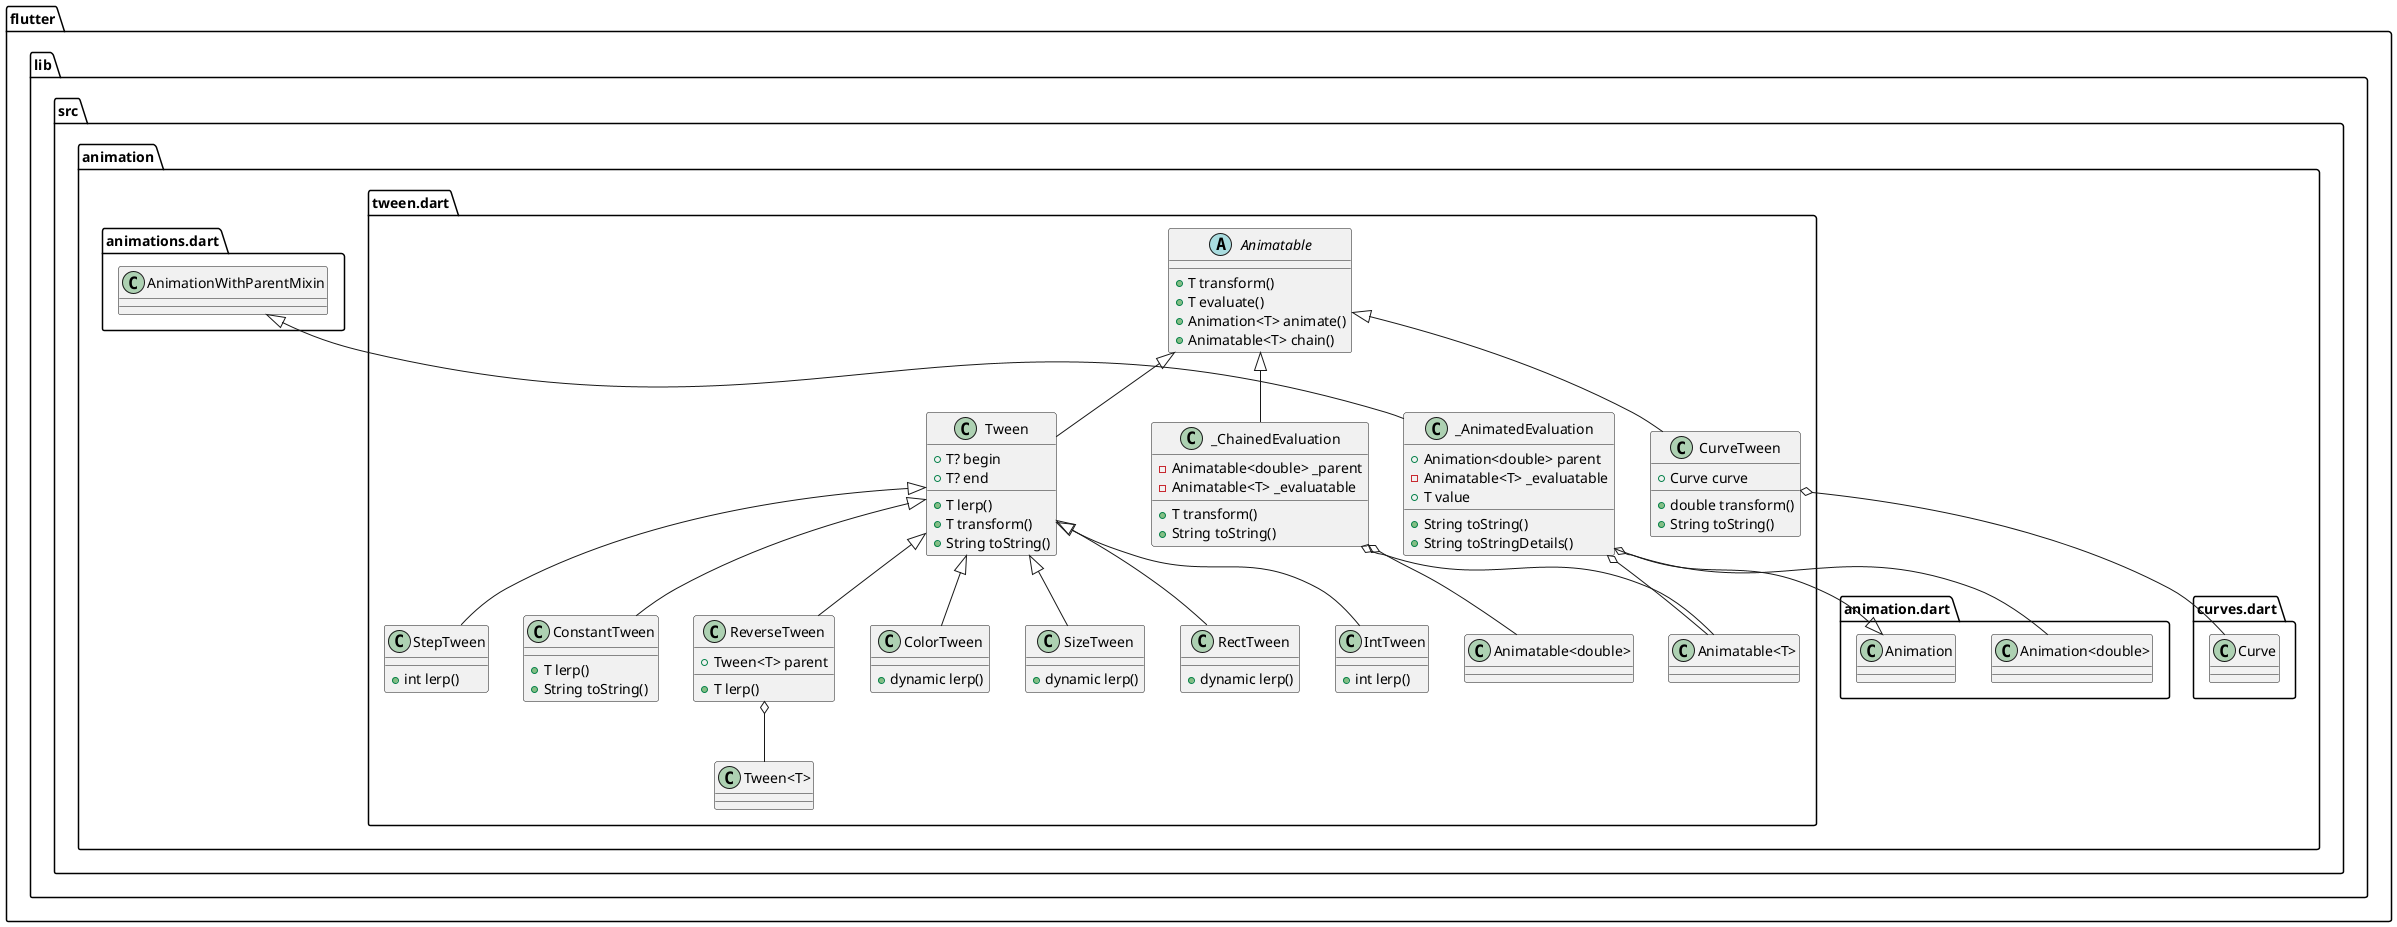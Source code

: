 @startuml
set namespaceSeparator ::

abstract class "flutter::lib::src::animation::tween.dart::Animatable" {
  +T transform()
  +T evaluate()
  +Animation<T> animate()
  +Animatable<T> chain()
}

class "flutter::lib::src::animation::tween.dart::_AnimatedEvaluation" {
  +Animation<double> parent
  -Animatable<T> _evaluatable
  +T value
  +String toString()
  +String toStringDetails()
}

"flutter::lib::src::animation::tween.dart::_AnimatedEvaluation" o-- "flutter::lib::src::animation::animation.dart::Animation<double>"
"flutter::lib::src::animation::tween.dart::_AnimatedEvaluation" o-- "flutter::lib::src::animation::tween.dart::Animatable<T>"
"flutter::lib::src::animation::animation.dart::Animation" <|-- "flutter::lib::src::animation::tween.dart::_AnimatedEvaluation"
"flutter::lib::src::animation::animations.dart::AnimationWithParentMixin" <|-- "flutter::lib::src::animation::tween.dart::_AnimatedEvaluation"

class "flutter::lib::src::animation::tween.dart::_ChainedEvaluation" {
  -Animatable<double> _parent
  -Animatable<T> _evaluatable
  +T transform()
  +String toString()
}

"flutter::lib::src::animation::tween.dart::_ChainedEvaluation" o-- "flutter::lib::src::animation::tween.dart::Animatable<double>"
"flutter::lib::src::animation::tween.dart::_ChainedEvaluation" o-- "flutter::lib::src::animation::tween.dart::Animatable<T>"
"flutter::lib::src::animation::tween.dart::Animatable" <|-- "flutter::lib::src::animation::tween.dart::_ChainedEvaluation"

class "flutter::lib::src::animation::tween.dart::Tween" {
  +T? begin
  +T? end
  +T lerp()
  +T transform()
  +String toString()
}

"flutter::lib::src::animation::tween.dart::Animatable" <|-- "flutter::lib::src::animation::tween.dart::Tween"

class "flutter::lib::src::animation::tween.dart::ReverseTween" {
  +Tween<T> parent
  +T lerp()
}

"flutter::lib::src::animation::tween.dart::ReverseTween" o-- "flutter::lib::src::animation::tween.dart::Tween<T>"
"flutter::lib::src::animation::tween.dart::Tween" <|-- "flutter::lib::src::animation::tween.dart::ReverseTween"

class "flutter::lib::src::animation::tween.dart::ColorTween" {
  +dynamic lerp()
}

"flutter::lib::src::animation::tween.dart::Tween" <|-- "flutter::lib::src::animation::tween.dart::ColorTween"

class "flutter::lib::src::animation::tween.dart::SizeTween" {
  +dynamic lerp()
}

"flutter::lib::src::animation::tween.dart::Tween" <|-- "flutter::lib::src::animation::tween.dart::SizeTween"

class "flutter::lib::src::animation::tween.dart::RectTween" {
  +dynamic lerp()
}

"flutter::lib::src::animation::tween.dart::Tween" <|-- "flutter::lib::src::animation::tween.dart::RectTween"

class "flutter::lib::src::animation::tween.dart::IntTween" {
  +int lerp()
}

"flutter::lib::src::animation::tween.dart::Tween" <|-- "flutter::lib::src::animation::tween.dart::IntTween"

class "flutter::lib::src::animation::tween.dart::StepTween" {
  +int lerp()
}

"flutter::lib::src::animation::tween.dart::Tween" <|-- "flutter::lib::src::animation::tween.dart::StepTween"

class "flutter::lib::src::animation::tween.dart::ConstantTween" {
  +T lerp()
  +String toString()
}

"flutter::lib::src::animation::tween.dart::Tween" <|-- "flutter::lib::src::animation::tween.dart::ConstantTween"

class "flutter::lib::src::animation::tween.dart::CurveTween" {
  +Curve curve
  +double transform()
  +String toString()
}

"flutter::lib::src::animation::tween.dart::CurveTween" o-- "flutter::lib::src::animation::curves.dart::Curve"
"flutter::lib::src::animation::tween.dart::Animatable" <|-- "flutter::lib::src::animation::tween.dart::CurveTween"


@enduml